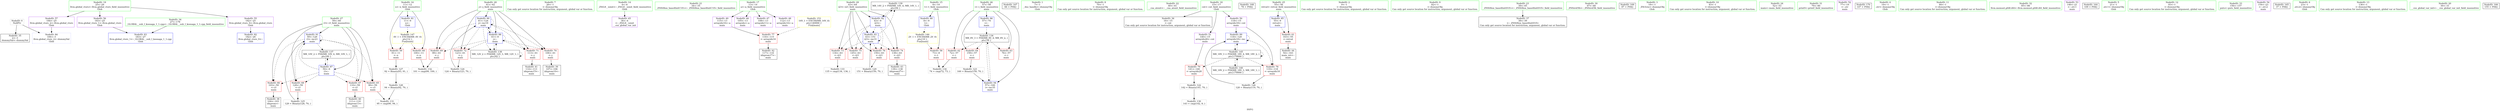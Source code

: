 digraph "SVFG" {
	label="SVFG";

	Node0x556fbc8da8f0 [shape=record,color=grey,label="{NodeID: 0\nNullPtr}"];
	Node0x556fbc8da8f0 -> Node0x556fbc8f0490[style=solid];
	Node0x556fbc8da8f0 -> Node0x556fbc8f3e60[style=solid];
	Node0x556fbc8f4370 [shape=record,color=blue,label="{NodeID: 90\n61\<--124\nj\<--inc19\nmain\n}"];
	Node0x556fbc8f4370 -> Node0x556fbc8f3170[style=dashed];
	Node0x556fbc8f4370 -> Node0x556fbc8f3240[style=dashed];
	Node0x556fbc8f4370 -> Node0x556fbc8f3310[style=dashed];
	Node0x556fbc8f4370 -> Node0x556fbc8f33e0[style=dashed];
	Node0x556fbc8f4370 -> Node0x556fbc8f41d0[style=dashed];
	Node0x556fbc8f4370 -> Node0x556fbc8f4370[style=dashed];
	Node0x556fbc8f4370 -> Node0x556fbc8fc940[style=dashed];
	Node0x556fbc8dadd0 [shape=record,color=green,label="{NodeID: 7\n26\<--1\n\<--dummyObj\nCan only get source location for instruction, argument, global var or function.}"];
	Node0x556fbc8ef2f0 [shape=record,color=green,label="{NodeID: 14\n4\<--6\n_ZStL8__ioinit\<--_ZStL8__ioinit_field_insensitive\nGlob }"];
	Node0x556fbc8ef2f0 -> Node0x556fbc8f0d40[style=solid];
	Node0x556fbc8ef780 [shape=record,color=green,label="{NodeID: 21\n34\<--35\n_ZNSt8ios_base4InitC1Ev\<--_ZNSt8ios_base4InitC1Ev_field_insensitive\n}"];
	Node0x556fbc8efdf0 [shape=record,color=green,label="{NodeID: 28\n61\<--62\nj\<--j_field_insensitive\nmain\n}"];
	Node0x556fbc8efdf0 -> Node0x556fbc8f3170[style=solid];
	Node0x556fbc8efdf0 -> Node0x556fbc8f3240[style=solid];
	Node0x556fbc8efdf0 -> Node0x556fbc8f3310[style=solid];
	Node0x556fbc8efdf0 -> Node0x556fbc8f33e0[style=solid];
	Node0x556fbc8efdf0 -> Node0x556fbc8f41d0[style=solid];
	Node0x556fbc8efdf0 -> Node0x556fbc8f4370[style=solid];
	Node0x556fbc8f0490 [shape=record,color=black,label="{NodeID: 35\n2\<--3\ndummyVal\<--dummyVal\n}"];
	Node0x556fbc8f6820 [shape=record,color=grey,label="{NodeID: 125\n129 = Binary(128, 70, )\n}"];
	Node0x556fbc8f6820 -> Node0x556fbc8f4440[style=solid];
	Node0x556fbc8f0ad0 [shape=record,color=black,label="{NodeID: 42\n117\<--116\nidxprom17\<--\nmain\n}"];
	Node0x556fbc8f1980 [shape=record,color=grey,label="{NodeID: 132\n101 = cmp(99, 100, )\n}"];
	Node0x556fbc8f20a0 [shape=record,color=purple,label="{NodeID: 49\n115\<--13\narrayidx16\<--a\nmain\n}"];
	Node0x556fbc8f20a0 -> Node0x556fbc8f37f0[style=solid];
	Node0x556fbc8fce40 [shape=record,color=black,label="{NodeID: 139\nMR_14V_2 = PHI(MR_14V_4, MR_14V_1, )\npts\{64 \}\n}"];
	Node0x556fbc8fce40 -> Node0x556fbc8f4510[style=dashed];
	Node0x556fbc8f2680 [shape=record,color=purple,label="{NodeID: 56\n183\<--25\nllvm.global_ctors_1\<--llvm.global_ctors\nGlob }"];
	Node0x556fbc8f2680 -> Node0x556fbc8f3d60[style=solid];
	Node0x556fbc8ff140 [shape=record,color=yellow,style=double,label="{NodeID: 146\n2V_1 = ENCHI(MR_2V_0)\npts\{10 \}\nFun[main]}"];
	Node0x556fbc8ff140 -> Node0x556fbc8f2880[style=dashed];
	Node0x556fbc8f2c90 [shape=record,color=red,label="{NodeID: 63\n76\<--57\n\<--i\nmain\n}"];
	Node0x556fbc9001a0 [shape=record,color=yellow,style=double,label="{NodeID: 153\n16V_1 = ENCHI(MR_16V_0)\npts\{140000 \}\nFun[main]}"];
	Node0x556fbc9001a0 -> Node0x556fbc8f37f0[style=dashed];
	Node0x556fbc8f3240 [shape=record,color=red,label="{NodeID: 70\n106\<--61\n\<--j\nmain\n}"];
	Node0x556fbc8f3240 -> Node0x556fbc8f0860[style=solid];
	Node0x556fbc8f37f0 [shape=record,color=red,label="{NodeID: 77\n116\<--115\n\<--arrayidx16\nmain\n}"];
	Node0x556fbc8f37f0 -> Node0x556fbc8f0ad0[style=solid];
	Node0x556fbc906900 [shape=record,color=black,label="{NodeID: 167\n66 = PHI()\n}"];
	Node0x556fbc8f3e60 [shape=record,color=blue, style = dotted,label="{NodeID: 84\n184\<--3\nllvm.global_ctors_2\<--dummyVal\nGlob }"];
	Node0x556fbc8db0d0 [shape=record,color=green,label="{NodeID: 1\n7\<--1\n__dso_handle\<--dummyObj\nGlob }"];
	Node0x556fbc8f4440 [shape=record,color=blue,label="{NodeID: 91\n59\<--129\ni3\<--inc21\nmain\n}"];
	Node0x556fbc8f4440 -> Node0x556fbc8f2e30[style=dashed];
	Node0x556fbc8f4440 -> Node0x556fbc8f2f00[style=dashed];
	Node0x556fbc8f4440 -> Node0x556fbc8f2fd0[style=dashed];
	Node0x556fbc8f4440 -> Node0x556fbc8f30a0[style=dashed];
	Node0x556fbc8f4440 -> Node0x556fbc8f4440[style=dashed];
	Node0x556fbc8f4440 -> Node0x556fbc8fc440[style=dashed];
	Node0x556fbc8daa90 [shape=record,color=green,label="{NodeID: 8\n70\<--1\n\<--dummyObj\nCan only get source location for instruction, argument, global var or function.}"];
	Node0x556fbc8ef380 [shape=record,color=green,label="{NodeID: 15\n8\<--10\nt\<--t_field_insensitive\nGlob }"];
	Node0x556fbc8ef380 -> Node0x556fbc8f2880[style=solid];
	Node0x556fbc8ef380 -> Node0x556fbc8f3a60[style=solid];
	Node0x556fbc8ef880 [shape=record,color=green,label="{NodeID: 22\n40\<--41\n__cxa_atexit\<--__cxa_atexit_field_insensitive\n}"];
	Node0x556fbc8efec0 [shape=record,color=green,label="{NodeID: 29\n63\<--64\ni23\<--i23_field_insensitive\nmain\n}"];
	Node0x556fbc8efec0 -> Node0x556fbc8f34b0[style=solid];
	Node0x556fbc8efec0 -> Node0x556fbc8f3580[style=solid];
	Node0x556fbc8efec0 -> Node0x556fbc8f3650[style=solid];
	Node0x556fbc8efec0 -> Node0x556fbc8f3720[style=solid];
	Node0x556fbc8efec0 -> Node0x556fbc8f4510[style=solid];
	Node0x556fbc8efec0 -> Node0x556fbc8f45e0[style=solid];
	Node0x556fbc8f0590 [shape=record,color=black,label="{NodeID: 36\n16\<--15\n\<--cnt\nCan only get source location for instruction, argument, global var or function.}"];
	Node0x556fbc8f69a0 [shape=record,color=grey,label="{NodeID: 126\n120 = Binary(119, 70, )\n}"];
	Node0x556fbc8f69a0 -> Node0x556fbc8f42a0[style=solid];
	Node0x556fbc8f0ba0 [shape=record,color=black,label="{NodeID: 43\n139\<--138\nidxprom27\<--\nmain\n}"];
	Node0x556fbc8f1b00 [shape=record,color=grey,label="{NodeID: 133\n135 = cmp(134, 136, )\n}"];
	Node0x556fbc8f2170 [shape=record,color=purple,label="{NodeID: 50\n118\<--15\narrayidx18\<--cnt\nmain\n}"];
	Node0x556fbc8f2170 -> Node0x556fbc8f38c0[style=solid];
	Node0x556fbc8f2170 -> Node0x556fbc8f42a0[style=solid];
	Node0x556fbc8fd340 [shape=record,color=black,label="{NodeID: 140\nMR_18V_2 = PHI(MR_18V_3, MR_18V_1, )\npts\{170000 \}\n}"];
	Node0x556fbc8fd340 -> Node0x556fbc8fec40[style=dashed];
	Node0x556fbc8f2780 [shape=record,color=purple,label="{NodeID: 57\n184\<--25\nllvm.global_ctors_2\<--llvm.global_ctors\nGlob }"];
	Node0x556fbc8f2780 -> Node0x556fbc8f3e60[style=solid];
	Node0x556fbc8ffc60 [shape=record,color=yellow,style=double,label="{NodeID: 147\n4V_1 = ENCHI(MR_4V_0)\npts\{12 \}\nFun[main]}"];
	Node0x556fbc8ffc60 -> Node0x556fbc8f2950[style=dashed];
	Node0x556fbc8ffc60 -> Node0x556fbc8f2a20[style=dashed];
	Node0x556fbc8f2d60 [shape=record,color=red,label="{NodeID: 64\n159\<--57\n\<--i\nmain\n}"];
	Node0x556fbc8f2d60 -> Node0x556fbc8f6520[style=solid];
	Node0x556fbc8f3310 [shape=record,color=red,label="{NodeID: 71\n113\<--61\n\<--j\nmain\n}"];
	Node0x556fbc8f3310 -> Node0x556fbc8f0a00[style=solid];
	Node0x556fbc8f38c0 [shape=record,color=red,label="{NodeID: 78\n119\<--118\n\<--arrayidx18\nmain\n}"];
	Node0x556fbc8f38c0 -> Node0x556fbc8f69a0[style=solid];
	Node0x556fbc906a00 [shape=record,color=black,label="{NodeID: 168\n78 = PHI()\n}"];
	Node0x556fbc8f3f60 [shape=record,color=blue,label="{NodeID: 85\n55\<--9\nretval\<--\nmain\n}"];
	Node0x556fbc8f3f60 -> Node0x556fbc8f2af0[style=dashed];
	Node0x556fbc8d9a00 [shape=record,color=green,label="{NodeID: 2\n9\<--1\n\<--dummyObj\nCan only get source location for instruction, argument, global var or function.}"];
	Node0x556fbc8f4510 [shape=record,color=blue,label="{NodeID: 92\n63\<--9\ni23\<--\nmain\n}"];
	Node0x556fbc8f4510 -> Node0x556fbc8f34b0[style=dashed];
	Node0x556fbc8f4510 -> Node0x556fbc8f3580[style=dashed];
	Node0x556fbc8f4510 -> Node0x556fbc8f3650[style=dashed];
	Node0x556fbc8f4510 -> Node0x556fbc8f3720[style=dashed];
	Node0x556fbc8f4510 -> Node0x556fbc8f45e0[style=dashed];
	Node0x556fbc8f4510 -> Node0x556fbc8fce40[style=dashed];
	Node0x556fbc8dab60 [shape=record,color=green,label="{NodeID: 9\n82\<--1\n\<--dummyObj\nCan only get source location for instruction, argument, global var or function.}"];
	Node0x556fbc8ef410 [shape=record,color=green,label="{NodeID: 16\n11\<--12\nn\<--n_field_insensitive\nGlob }"];
	Node0x556fbc8ef410 -> Node0x556fbc8f2950[style=solid];
	Node0x556fbc8ef410 -> Node0x556fbc8f2a20[style=solid];
	Node0x556fbc8ef410 -> Node0x556fbc8f3b60[style=solid];
	Node0x556fbc8ef980 [shape=record,color=green,label="{NodeID: 23\n39\<--45\n_ZNSt8ios_base4InitD1Ev\<--_ZNSt8ios_base4InitD1Ev_field_insensitive\n}"];
	Node0x556fbc8ef980 -> Node0x556fbc8f0690[style=solid];
	Node0x556fbc8eff90 [shape=record,color=green,label="{NodeID: 30\n67\<--68\n_ZNSirsERi\<--_ZNSirsERi_field_insensitive\n}"];
	Node0x556fbc8f0690 [shape=record,color=black,label="{NodeID: 37\n38\<--39\n\<--_ZNSt8ios_base4InitD1Ev\nCan only get source location for instruction, argument, global var or function.}"];
	Node0x556fbc8f6b20 [shape=record,color=grey,label="{NodeID: 127\n92 = Binary(93, 91, )\n}"];
	Node0x556fbc8f6b20 -> Node0x556fbc8f6ca0[style=solid];
	Node0x556fbc8f0c70 [shape=record,color=black,label="{NodeID: 44\n54\<--163\nmain_ret\<--\nmain\n}"];
	Node0x556fbc8f1c80 [shape=record,color=grey,label="{NodeID: 134\n74 = cmp(72, 73, )\n}"];
	Node0x556fbc8f2240 [shape=record,color=purple,label="{NodeID: 51\n140\<--15\narrayidx28\<--cnt\nmain\n}"];
	Node0x556fbc8f2240 -> Node0x556fbc8f3990[style=solid];
	Node0x556fbc8f2880 [shape=record,color=red,label="{NodeID: 58\n73\<--8\n\<--t\nmain\n}"];
	Node0x556fbc8f2880 -> Node0x556fbc8f1c80[style=solid];
	Node0x556fbc8f2e30 [shape=record,color=red,label="{NodeID: 65\n90\<--59\n\<--i3\nmain\n}"];
	Node0x556fbc8f2e30 -> Node0x556fbc8f1800[style=solid];
	Node0x556fbc8f33e0 [shape=record,color=red,label="{NodeID: 72\n123\<--61\n\<--j\nmain\n}"];
	Node0x556fbc8f33e0 -> Node0x556fbc8f66a0[style=solid];
	Node0x556fbc8f3990 [shape=record,color=red,label="{NodeID: 79\n141\<--140\n\<--arrayidx28\nmain\n}"];
	Node0x556fbc8f3990 -> Node0x556fbc8f63a0[style=solid];
	Node0x556fbc907250 [shape=record,color=black,label="{NodeID: 169\n87 = PHI()\n}"];
	Node0x556fbc8f4030 [shape=record,color=blue,label="{NodeID: 86\n57\<--70\ni\<--\nmain\n}"];
	Node0x556fbc8f4030 -> Node0x556fbc8fbf40[style=dashed];
	Node0x556fbc8eec50 [shape=record,color=green,label="{NodeID: 3\n18\<--1\n_ZSt3cin\<--dummyObj\nGlob }"];
	Node0x556fbc8f45e0 [shape=record,color=blue,label="{NodeID: 93\n63\<--151\ni23\<--inc31\nmain\n}"];
	Node0x556fbc8f45e0 -> Node0x556fbc8f34b0[style=dashed];
	Node0x556fbc8f45e0 -> Node0x556fbc8f3580[style=dashed];
	Node0x556fbc8f45e0 -> Node0x556fbc8f3650[style=dashed];
	Node0x556fbc8f45e0 -> Node0x556fbc8f3720[style=dashed];
	Node0x556fbc8f45e0 -> Node0x556fbc8f45e0[style=dashed];
	Node0x556fbc8f45e0 -> Node0x556fbc8fce40[style=dashed];
	Node0x556fbc8ef0b0 [shape=record,color=green,label="{NodeID: 10\n83\<--1\n\<--dummyObj\nCan only get source location for instruction, argument, global var or function.}"];
	Node0x556fbc8ef4a0 [shape=record,color=green,label="{NodeID: 17\n13\<--14\na\<--a_field_insensitive\nGlob }"];
	Node0x556fbc8ef4a0 -> Node0x556fbc8f0e10[style=solid];
	Node0x556fbc8ef4a0 -> Node0x556fbc8f0ee0[style=solid];
	Node0x556fbc8ef4a0 -> Node0x556fbc8f1fd0[style=solid];
	Node0x556fbc8ef4a0 -> Node0x556fbc8f20a0[style=solid];
	Node0x556fbc8efa80 [shape=record,color=green,label="{NodeID: 24\n52\<--53\nmain\<--main_field_insensitive\n}"];
	Node0x556fbc8f0090 [shape=record,color=green,label="{NodeID: 31\n79\<--80\nprintf\<--printf_field_insensitive\n}"];
	Node0x556fbc8f0790 [shape=record,color=black,label="{NodeID: 38\n104\<--103\nidxprom\<--\nmain\n}"];
	Node0x556fbc8f6ca0 [shape=record,color=grey,label="{NodeID: 128\n94 = Binary(92, 70, )\n}"];
	Node0x556fbc8f6ca0 -> Node0x556fbc8f1800[style=solid];
	Node0x556fbc8f0d40 [shape=record,color=purple,label="{NodeID: 45\n36\<--4\n\<--_ZStL8__ioinit\n__cxx_global_var_init\n}"];
	Node0x556fbc8f2310 [shape=record,color=purple,label="{NodeID: 52\n77\<--19\n\<--.str\nmain\n}"];
	Node0x556fbc8f2950 [shape=record,color=red,label="{NodeID: 59\n91\<--11\n\<--n\nmain\n}"];
	Node0x556fbc8f2950 -> Node0x556fbc8f6b20[style=solid];
	Node0x556fbc8f2f00 [shape=record,color=red,label="{NodeID: 66\n103\<--59\n\<--i3\nmain\n}"];
	Node0x556fbc8f2f00 -> Node0x556fbc8f0790[style=solid];
	Node0x556fbc8f34b0 [shape=record,color=red,label="{NodeID: 73\n134\<--63\n\<--i23\nmain\n}"];
	Node0x556fbc8f34b0 -> Node0x556fbc8f1b00[style=solid];
	Node0x556fbc8f3a60 [shape=record,color=blue,label="{NodeID: 80\n8\<--9\nt\<--\nGlob }"];
	Node0x556fbc8f3a60 -> Node0x556fbc8ff140[style=dashed];
	Node0x556fbc907350 [shape=record,color=black,label="{NodeID: 170\n147 = PHI()\n}"];
	Node0x556fbc8f4100 [shape=record,color=blue,label="{NodeID: 87\n59\<--9\ni3\<--\nmain\n}"];
	Node0x556fbc8f4100 -> Node0x556fbc8f2e30[style=dashed];
	Node0x556fbc8f4100 -> Node0x556fbc8f2f00[style=dashed];
	Node0x556fbc8f4100 -> Node0x556fbc8f2fd0[style=dashed];
	Node0x556fbc8f4100 -> Node0x556fbc8f30a0[style=dashed];
	Node0x556fbc8f4100 -> Node0x556fbc8f4440[style=dashed];
	Node0x556fbc8f4100 -> Node0x556fbc8fc440[style=dashed];
	Node0x556fbc8db5d0 [shape=record,color=green,label="{NodeID: 4\n19\<--1\n.str\<--dummyObj\nGlob }"];
	Node0x556fbc8f46b0 [shape=record,color=blue,label="{NodeID: 94\n57\<--160\ni\<--inc35\nmain\n}"];
	Node0x556fbc8f46b0 -> Node0x556fbc8fbf40[style=dashed];
	Node0x556fbc8ef140 [shape=record,color=green,label="{NodeID: 11\n84\<--1\n\<--dummyObj\nCan only get source location for instruction, argument, global var or function.}"];
	Node0x556fbc8ef530 [shape=record,color=green,label="{NodeID: 18\n15\<--17\ncnt\<--cnt_field_insensitive\nGlob }"];
	Node0x556fbc8ef530 -> Node0x556fbc8f0590[style=solid];
	Node0x556fbc8ef530 -> Node0x556fbc8f2170[style=solid];
	Node0x556fbc8ef530 -> Node0x556fbc8f2240[style=solid];
	Node0x556fbc8efb80 [shape=record,color=green,label="{NodeID: 25\n55\<--56\nretval\<--retval_field_insensitive\nmain\n}"];
	Node0x556fbc8efb80 -> Node0x556fbc8f2af0[style=solid];
	Node0x556fbc8efb80 -> Node0x556fbc8f3f60[style=solid];
	Node0x556fbc8f0190 [shape=record,color=green,label="{NodeID: 32\n85\<--86\nllvm.memset.p0i8.i64\<--llvm.memset.p0i8.i64_field_insensitive\n}"];
	Node0x556fbc8f63a0 [shape=record,color=grey,label="{NodeID: 122\n142 = Binary(141, 70, )\n}"];
	Node0x556fbc8f63a0 -> Node0x556fbc8f6fa0[style=solid];
	Node0x556fbc8f0860 [shape=record,color=black,label="{NodeID: 39\n107\<--106\nidxprom10\<--\nmain\n}"];
	Node0x556fbc8f6e20 [shape=record,color=grey,label="{NodeID: 129\n151 = Binary(150, 70, )\n}"];
	Node0x556fbc8f6e20 -> Node0x556fbc8f45e0[style=solid];
	Node0x556fbc8f0e10 [shape=record,color=purple,label="{NodeID: 46\n105\<--13\narrayidx\<--a\nmain\n}"];
	Node0x556fbc8fbf40 [shape=record,color=black,label="{NodeID: 136\nMR_8V_3 = PHI(MR_8V_4, MR_8V_2, )\npts\{58 \}\n}"];
	Node0x556fbc8fbf40 -> Node0x556fbc8f2bc0[style=dashed];
	Node0x556fbc8fbf40 -> Node0x556fbc8f2c90[style=dashed];
	Node0x556fbc8fbf40 -> Node0x556fbc8f2d60[style=dashed];
	Node0x556fbc8fbf40 -> Node0x556fbc8f46b0[style=dashed];
	Node0x556fbc8f23e0 [shape=record,color=purple,label="{NodeID: 53\n146\<--21\n\<--.str.1\nmain\n}"];
	Node0x556fbc8f2a20 [shape=record,color=red,label="{NodeID: 60\n100\<--11\n\<--n\nmain\n}"];
	Node0x556fbc8f2a20 -> Node0x556fbc8f1980[style=solid];
	Node0x556fbc8f2fd0 [shape=record,color=red,label="{NodeID: 67\n110\<--59\n\<--i3\nmain\n}"];
	Node0x556fbc8f2fd0 -> Node0x556fbc8f0930[style=solid];
	Node0x556fbc8f3580 [shape=record,color=red,label="{NodeID: 74\n138\<--63\n\<--i23\nmain\n}"];
	Node0x556fbc8f3580 -> Node0x556fbc8f0ba0[style=solid];
	Node0x556fbc906600 [shape=record,color=black,label="{NodeID: 164\n109 = PHI()\n}"];
	Node0x556fbc8f3b60 [shape=record,color=blue,label="{NodeID: 81\n11\<--9\nn\<--\nGlob }"];
	Node0x556fbc8f3b60 -> Node0x556fbc8ffc60[style=dashed];
	Node0x556fbc8f41d0 [shape=record,color=blue,label="{NodeID: 88\n61\<--9\nj\<--\nmain\n}"];
	Node0x556fbc8f41d0 -> Node0x556fbc8f3170[style=dashed];
	Node0x556fbc8f41d0 -> Node0x556fbc8f3240[style=dashed];
	Node0x556fbc8f41d0 -> Node0x556fbc8f3310[style=dashed];
	Node0x556fbc8f41d0 -> Node0x556fbc8f33e0[style=dashed];
	Node0x556fbc8f41d0 -> Node0x556fbc8f41d0[style=dashed];
	Node0x556fbc8f41d0 -> Node0x556fbc8f4370[style=dashed];
	Node0x556fbc8f41d0 -> Node0x556fbc8fc940[style=dashed];
	Node0x556fbc8dc050 [shape=record,color=green,label="{NodeID: 5\n21\<--1\n.str.1\<--dummyObj\nGlob }"];
	Node0x556fbc8ef1d0 [shape=record,color=green,label="{NodeID: 12\n93\<--1\n\<--dummyObj\nCan only get source location for instruction, argument, global var or function.}"];
	Node0x556fbc8ef5c0 [shape=record,color=green,label="{NodeID: 19\n25\<--29\nllvm.global_ctors\<--llvm.global_ctors_field_insensitive\nGlob }"];
	Node0x556fbc8ef5c0 -> Node0x556fbc8f2580[style=solid];
	Node0x556fbc8ef5c0 -> Node0x556fbc8f2680[style=solid];
	Node0x556fbc8ef5c0 -> Node0x556fbc8f2780[style=solid];
	Node0x556fbc8efc50 [shape=record,color=green,label="{NodeID: 26\n57\<--58\ni\<--i_field_insensitive\nmain\n}"];
	Node0x556fbc8efc50 -> Node0x556fbc8f2bc0[style=solid];
	Node0x556fbc8efc50 -> Node0x556fbc8f2c90[style=solid];
	Node0x556fbc8efc50 -> Node0x556fbc8f2d60[style=solid];
	Node0x556fbc8efc50 -> Node0x556fbc8f4030[style=solid];
	Node0x556fbc8efc50 -> Node0x556fbc8f46b0[style=solid];
	Node0x556fbc8f0290 [shape=record,color=green,label="{NodeID: 33\n156\<--157\nputs\<--puts_field_insensitive\n}"];
	Node0x556fbc8f6520 [shape=record,color=grey,label="{NodeID: 123\n160 = Binary(159, 70, )\n}"];
	Node0x556fbc8f6520 -> Node0x556fbc8f46b0[style=solid];
	Node0x556fbc8f0930 [shape=record,color=black,label="{NodeID: 40\n111\<--110\nidxprom13\<--\nmain\n}"];
	Node0x556fbc8f6fa0 [shape=record,color=grey,label="{NodeID: 130\n143 = cmp(142, 9, )\n}"];
	Node0x556fbc8f0ee0 [shape=record,color=purple,label="{NodeID: 47\n108\<--13\narrayidx11\<--a\nmain\n}"];
	Node0x556fbc8fc440 [shape=record,color=black,label="{NodeID: 137\nMR_10V_2 = PHI(MR_10V_4, MR_10V_1, )\npts\{60 \}\n}"];
	Node0x556fbc8fc440 -> Node0x556fbc8f4100[style=dashed];
	Node0x556fbc8f24b0 [shape=record,color=purple,label="{NodeID: 54\n154\<--23\n\<--.str.2\nmain\n}"];
	Node0x556fbc8f2af0 [shape=record,color=red,label="{NodeID: 61\n163\<--55\n\<--retval\nmain\n}"];
	Node0x556fbc8f2af0 -> Node0x556fbc8f0c70[style=solid];
	Node0x556fbc8f30a0 [shape=record,color=red,label="{NodeID: 68\n128\<--59\n\<--i3\nmain\n}"];
	Node0x556fbc8f30a0 -> Node0x556fbc8f6820[style=solid];
	Node0x556fbc8f3650 [shape=record,color=red,label="{NodeID: 75\n145\<--63\n\<--i23\nmain\n}"];
	Node0x556fbc906700 [shape=record,color=black,label="{NodeID: 165\n37 = PHI()\n}"];
	Node0x556fbc8f3c60 [shape=record,color=blue,label="{NodeID: 82\n182\<--26\nllvm.global_ctors_0\<--\nGlob }"];
	Node0x556fbc8f42a0 [shape=record,color=blue,label="{NodeID: 89\n118\<--120\narrayidx18\<--inc\nmain\n}"];
	Node0x556fbc8f42a0 -> Node0x556fbc8f38c0[style=dashed];
	Node0x556fbc8f42a0 -> Node0x556fbc8f42a0[style=dashed];
	Node0x556fbc8f42a0 -> Node0x556fbc8fec40[style=dashed];
	Node0x556fbc8dad40 [shape=record,color=green,label="{NodeID: 6\n23\<--1\n.str.2\<--dummyObj\nGlob }"];
	Node0x556fbc8ef260 [shape=record,color=green,label="{NodeID: 13\n136\<--1\n\<--dummyObj\nCan only get source location for instruction, argument, global var or function.}"];
	Node0x556fbc8ef680 [shape=record,color=green,label="{NodeID: 20\n30\<--31\n__cxx_global_var_init\<--__cxx_global_var_init_field_insensitive\n}"];
	Node0x556fbc8efd20 [shape=record,color=green,label="{NodeID: 27\n59\<--60\ni3\<--i3_field_insensitive\nmain\n}"];
	Node0x556fbc8efd20 -> Node0x556fbc8f2e30[style=solid];
	Node0x556fbc8efd20 -> Node0x556fbc8f2f00[style=solid];
	Node0x556fbc8efd20 -> Node0x556fbc8f2fd0[style=solid];
	Node0x556fbc8efd20 -> Node0x556fbc8f30a0[style=solid];
	Node0x556fbc8efd20 -> Node0x556fbc8f4100[style=solid];
	Node0x556fbc8efd20 -> Node0x556fbc8f4440[style=solid];
	Node0x556fbc8f0390 [shape=record,color=green,label="{NodeID: 34\n27\<--178\n_GLOBAL__sub_I_koosaga_1_1.cpp\<--_GLOBAL__sub_I_koosaga_1_1.cpp_field_insensitive\n}"];
	Node0x556fbc8f0390 -> Node0x556fbc8f3d60[style=solid];
	Node0x556fbc8f66a0 [shape=record,color=grey,label="{NodeID: 124\n124 = Binary(123, 70, )\n}"];
	Node0x556fbc8f66a0 -> Node0x556fbc8f4370[style=solid];
	Node0x556fbc8f0a00 [shape=record,color=black,label="{NodeID: 41\n114\<--113\nidxprom15\<--\nmain\n}"];
	Node0x556fbc8f1800 [shape=record,color=grey,label="{NodeID: 131\n95 = cmp(90, 94, )\n}"];
	Node0x556fbc8f1fd0 [shape=record,color=purple,label="{NodeID: 48\n112\<--13\narrayidx14\<--a\nmain\n}"];
	Node0x556fbc8fc940 [shape=record,color=black,label="{NodeID: 138\nMR_12V_2 = PHI(MR_12V_3, MR_12V_1, )\npts\{62 \}\n}"];
	Node0x556fbc8fc940 -> Node0x556fbc8f41d0[style=dashed];
	Node0x556fbc8fc940 -> Node0x556fbc8fc940[style=dashed];
	Node0x556fbc8f2580 [shape=record,color=purple,label="{NodeID: 55\n182\<--25\nllvm.global_ctors_0\<--llvm.global_ctors\nGlob }"];
	Node0x556fbc8f2580 -> Node0x556fbc8f3c60[style=solid];
	Node0x556fbc8fec40 [shape=record,color=black,label="{NodeID: 145\nMR_18V_3 = PHI(MR_18V_4, MR_18V_2, )\npts\{170000 \}\n}"];
	Node0x556fbc8fec40 -> Node0x556fbc8f38c0[style=dashed];
	Node0x556fbc8fec40 -> Node0x556fbc8f3990[style=dashed];
	Node0x556fbc8fec40 -> Node0x556fbc8f42a0[style=dashed];
	Node0x556fbc8fec40 -> Node0x556fbc8fd340[style=dashed];
	Node0x556fbc8fec40 -> Node0x556fbc8fec40[style=dashed];
	Node0x556fbc8f2bc0 [shape=record,color=red,label="{NodeID: 62\n72\<--57\n\<--i\nmain\n}"];
	Node0x556fbc8f2bc0 -> Node0x556fbc8f1c80[style=solid];
	Node0x556fbc8f3170 [shape=record,color=red,label="{NodeID: 69\n99\<--61\n\<--j\nmain\n}"];
	Node0x556fbc8f3170 -> Node0x556fbc8f1980[style=solid];
	Node0x556fbc8f3720 [shape=record,color=red,label="{NodeID: 76\n150\<--63\n\<--i23\nmain\n}"];
	Node0x556fbc8f3720 -> Node0x556fbc8f6e20[style=solid];
	Node0x556fbc906800 [shape=record,color=black,label="{NodeID: 166\n155 = PHI()\n}"];
	Node0x556fbc8f3d60 [shape=record,color=blue,label="{NodeID: 83\n183\<--27\nllvm.global_ctors_1\<--_GLOBAL__sub_I_koosaga_1_1.cpp\nGlob }"];
}
